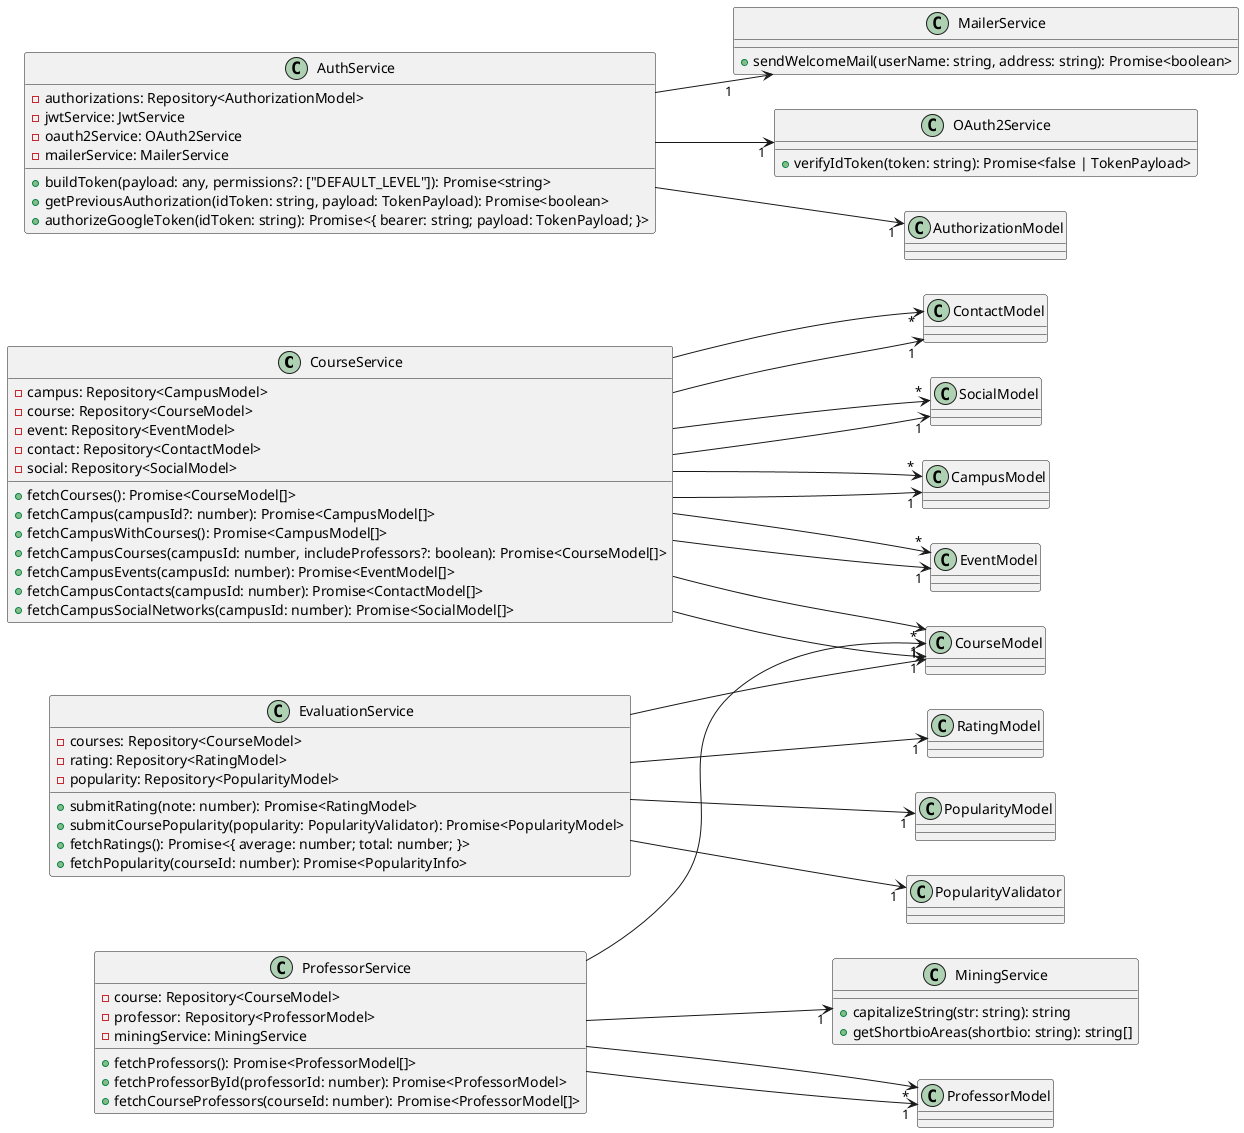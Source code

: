 @startuml "Class Diagram"

left to right direction

class CourseService {
  -campus: Repository<CampusModel>
  -course: Repository<CourseModel>
  -event: Repository<EventModel>
  -contact: Repository<ContactModel>
  -social: Repository<SocialModel>
  +fetchCourses(): Promise<CourseModel[]>
  +fetchCampus(campusId?: number): Promise<CampusModel[]>
  +fetchCampusWithCourses(): Promise<CampusModel[]>
  +fetchCampusCourses(campusId: number, includeProfessors?: boolean): Promise<CourseModel[]>
  +fetchCampusEvents(campusId: number): Promise<EventModel[]>
  +fetchCampusContacts(campusId: number): Promise<ContactModel[]>
  +fetchCampusSocialNetworks(campusId: number): Promise<SocialModel[]>
}

class MailerService {
  +sendWelcomeMail(userName: string, address: string): Promise<boolean>
}

class OAuth2Service {
  +verifyIdToken(token: string): Promise<false | TokenPayload>
}

class AuthService {
  -authorizations: Repository<AuthorizationModel>
  -jwtService: JwtService
  -oauth2Service: OAuth2Service
  -mailerService: MailerService
  +buildToken(payload: any, permissions?: ["DEFAULT_LEVEL"]): Promise<string>
  +getPreviousAuthorization(idToken: string, payload: TokenPayload): Promise<boolean>
  +authorizeGoogleToken(idToken: string): Promise<{ bearer: string; payload: TokenPayload; }>
}

class EvaluationService {
  -courses: Repository<CourseModel>
  -rating: Repository<RatingModel>
  -popularity: Repository<PopularityModel>
  +submitRating(note: number): Promise<RatingModel>
  +submitCoursePopularity(popularity: PopularityValidator): Promise<PopularityModel>
  +fetchRatings(): Promise<{ average: number; total: number; }>
  +fetchPopularity(courseId: number): Promise<PopularityInfo>
}

class MiningService {
  +capitalizeString(str: string): string
  +getShortbioAreas(shortbio: string): string[]
}

class ProfessorService {
  -course: Repository<CourseModel>
  -professor: Repository<ProfessorModel>
  -miningService: MiningService
  +fetchProfessors(): Promise<ProfessorModel[]>
  +fetchProfessorById(professorId: number): Promise<ProfessorModel>
  +fetchCourseProfessors(courseId: number): Promise<ProfessorModel[]>
}

CourseService --> "1" CampusModel
CourseService --> "1" CourseModel
CourseService --> "1" EventModel
CourseService --> "1" ContactModel
CourseService --> "1" SocialModel
CourseService --> "*" CourseModel
CourseService --> "*" CampusModel
CourseService --> "*" EventModel
CourseService --> "*" ContactModel
CourseService --> "*" SocialModel
AuthService --> "1" AuthorizationModel
AuthService --> "1" OAuth2Service
AuthService --> "1" MailerService
EvaluationService --> "1" CourseModel
EvaluationService --> "1" RatingModel
EvaluationService --> "1" PopularityModel
EvaluationService --> "1" PopularityValidator
ProfessorService --> "1" CourseModel
ProfessorService --> "1" ProfessorModel
ProfessorService --> "1" MiningService
ProfessorService --> "*" ProfessorModel

@enduml